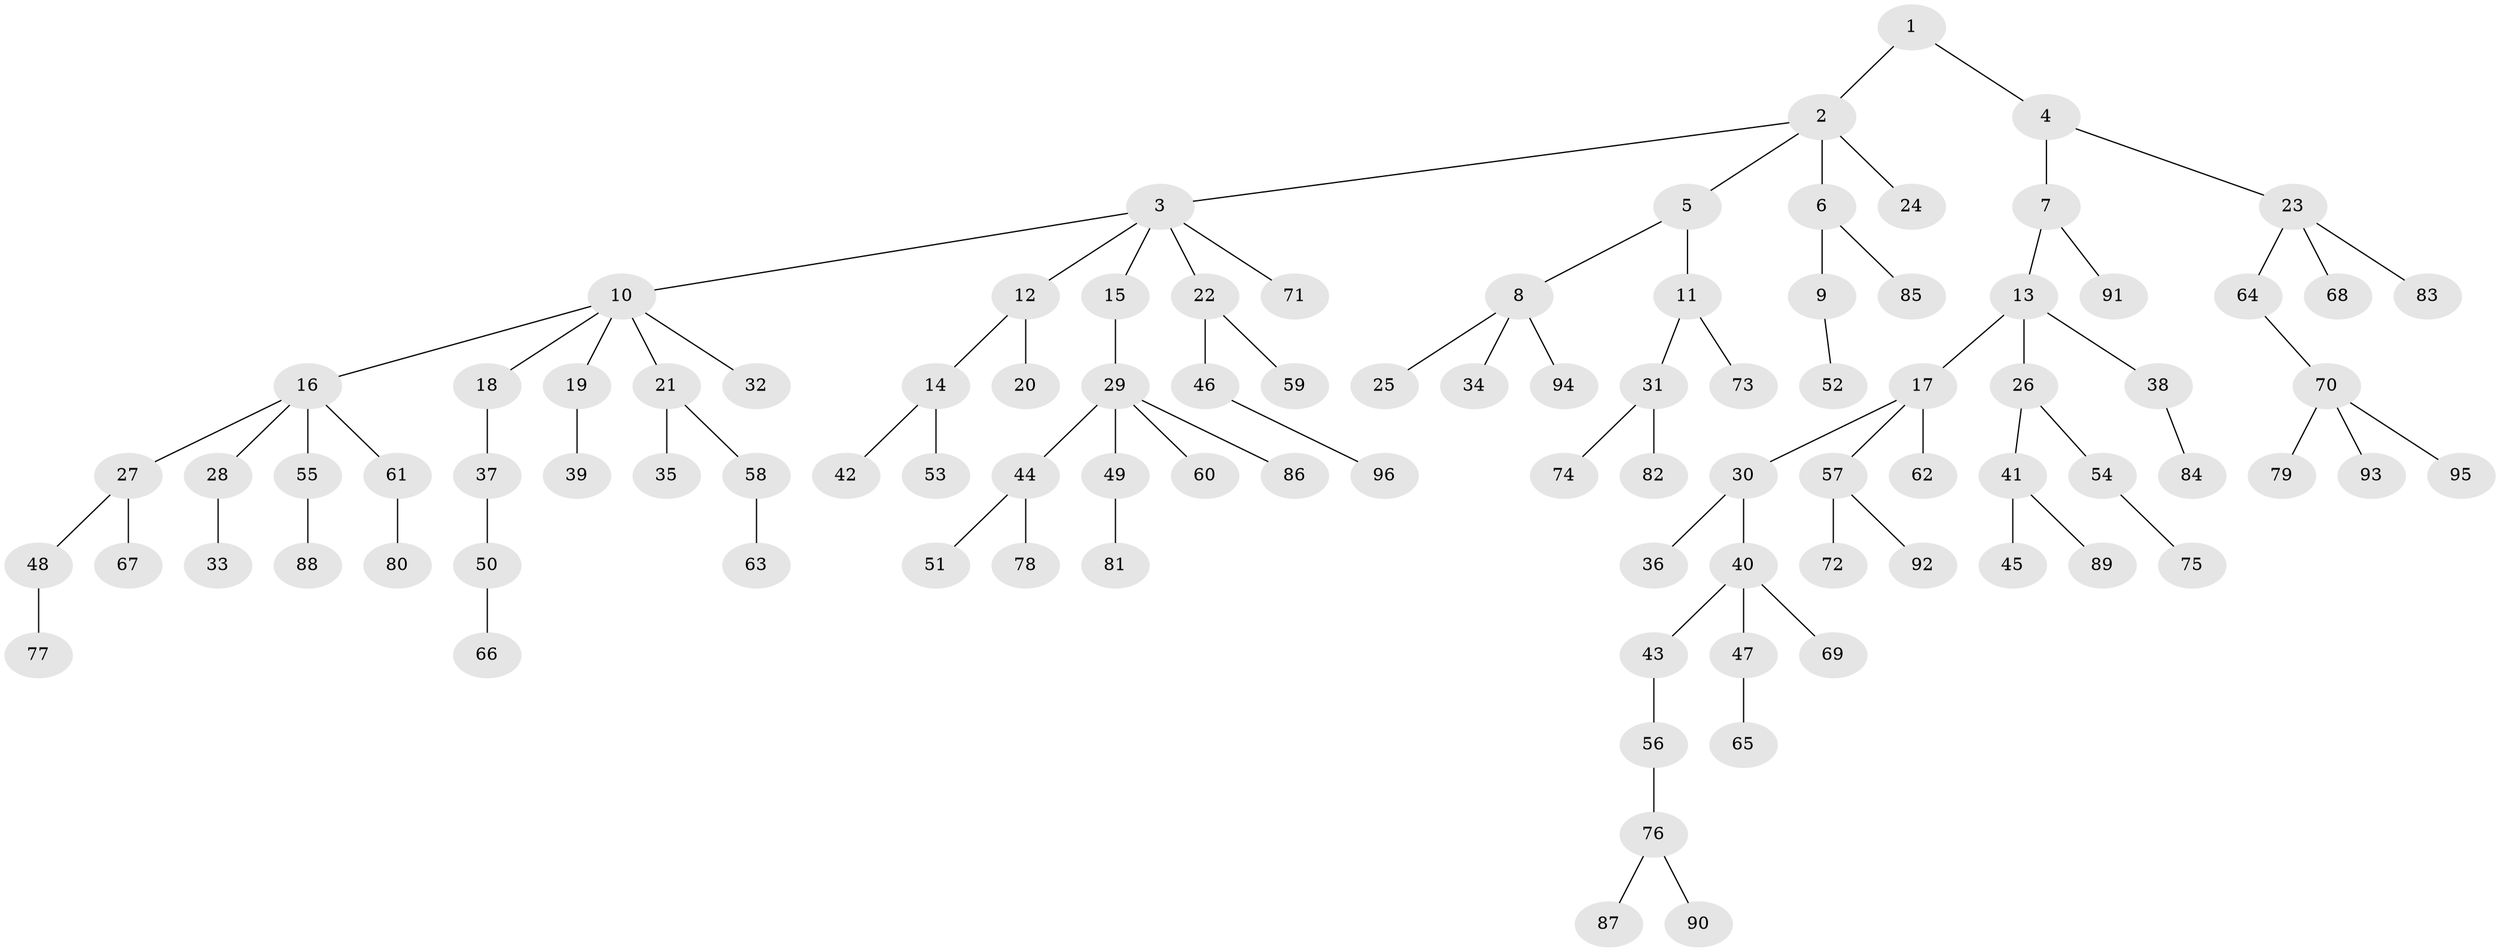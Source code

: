 // coarse degree distribution, {3: 0.04838709677419355, 6: 0.03225806451612903, 2: 0.25806451612903225, 1: 0.5483870967741935, 9: 0.016129032258064516, 4: 0.06451612903225806, 5: 0.03225806451612903}
// Generated by graph-tools (version 1.1) at 2025/52/02/27/25 19:52:13]
// undirected, 96 vertices, 95 edges
graph export_dot {
graph [start="1"]
  node [color=gray90,style=filled];
  1;
  2;
  3;
  4;
  5;
  6;
  7;
  8;
  9;
  10;
  11;
  12;
  13;
  14;
  15;
  16;
  17;
  18;
  19;
  20;
  21;
  22;
  23;
  24;
  25;
  26;
  27;
  28;
  29;
  30;
  31;
  32;
  33;
  34;
  35;
  36;
  37;
  38;
  39;
  40;
  41;
  42;
  43;
  44;
  45;
  46;
  47;
  48;
  49;
  50;
  51;
  52;
  53;
  54;
  55;
  56;
  57;
  58;
  59;
  60;
  61;
  62;
  63;
  64;
  65;
  66;
  67;
  68;
  69;
  70;
  71;
  72;
  73;
  74;
  75;
  76;
  77;
  78;
  79;
  80;
  81;
  82;
  83;
  84;
  85;
  86;
  87;
  88;
  89;
  90;
  91;
  92;
  93;
  94;
  95;
  96;
  1 -- 2;
  1 -- 4;
  2 -- 3;
  2 -- 5;
  2 -- 6;
  2 -- 24;
  3 -- 10;
  3 -- 12;
  3 -- 15;
  3 -- 22;
  3 -- 71;
  4 -- 7;
  4 -- 23;
  5 -- 8;
  5 -- 11;
  6 -- 9;
  6 -- 85;
  7 -- 13;
  7 -- 91;
  8 -- 25;
  8 -- 34;
  8 -- 94;
  9 -- 52;
  10 -- 16;
  10 -- 18;
  10 -- 19;
  10 -- 21;
  10 -- 32;
  11 -- 31;
  11 -- 73;
  12 -- 14;
  12 -- 20;
  13 -- 17;
  13 -- 26;
  13 -- 38;
  14 -- 42;
  14 -- 53;
  15 -- 29;
  16 -- 27;
  16 -- 28;
  16 -- 55;
  16 -- 61;
  17 -- 30;
  17 -- 57;
  17 -- 62;
  18 -- 37;
  19 -- 39;
  21 -- 35;
  21 -- 58;
  22 -- 46;
  22 -- 59;
  23 -- 64;
  23 -- 68;
  23 -- 83;
  26 -- 41;
  26 -- 54;
  27 -- 48;
  27 -- 67;
  28 -- 33;
  29 -- 44;
  29 -- 49;
  29 -- 60;
  29 -- 86;
  30 -- 36;
  30 -- 40;
  31 -- 74;
  31 -- 82;
  37 -- 50;
  38 -- 84;
  40 -- 43;
  40 -- 47;
  40 -- 69;
  41 -- 45;
  41 -- 89;
  43 -- 56;
  44 -- 51;
  44 -- 78;
  46 -- 96;
  47 -- 65;
  48 -- 77;
  49 -- 81;
  50 -- 66;
  54 -- 75;
  55 -- 88;
  56 -- 76;
  57 -- 72;
  57 -- 92;
  58 -- 63;
  61 -- 80;
  64 -- 70;
  70 -- 79;
  70 -- 93;
  70 -- 95;
  76 -- 87;
  76 -- 90;
}
